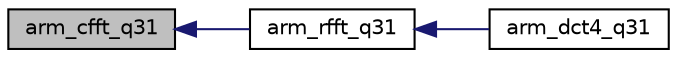 digraph "arm_cfft_q31"
{
  edge [fontname="Helvetica",fontsize="10",labelfontname="Helvetica",labelfontsize="10"];
  node [fontname="Helvetica",fontsize="10",shape=record];
  rankdir="LR";
  Node21 [label="arm_cfft_q31",height=0.2,width=0.4,color="black", fillcolor="grey75", style="filled", fontcolor="black"];
  Node21 -> Node22 [dir="back",color="midnightblue",fontsize="10",style="solid",fontname="Helvetica"];
  Node22 [label="arm_rfft_q31",height=0.2,width=0.4,color="black", fillcolor="white", style="filled",URL="$group___real_f_f_t.html#gabaeab5646aeea9844e6d42ca8c73fe3a",tooltip="Processing function for the Q31 RFFT/RIFFT. "];
  Node22 -> Node23 [dir="back",color="midnightblue",fontsize="10",style="solid",fontname="Helvetica"];
  Node23 [label="arm_dct4_q31",height=0.2,width=0.4,color="black", fillcolor="white", style="filled",URL="$group___d_c_t4___i_d_c_t4.html#gad04d0baab6ed081d8e8afe02538eb80b",tooltip="Processing function for the Q31 DCT4/IDCT4. "];
}
